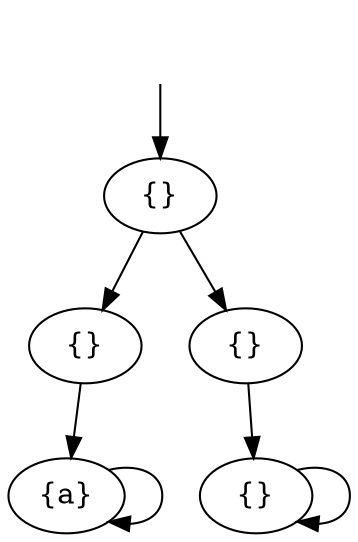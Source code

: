 digraph graphname {
        _init [style="invis"];
        _init -> s0[label=""];
        s0[label="{}"];
        s1[label="{}"];
        s2[label="{}"];
        s3[label="{a}"];
        s4[label="{}"];
        s0 -> s1 [label=""];
        s0 -> s2 [label=""];
        s1 -> s3 [label=""];
        s2 -> s4 [label=""];
        s4 -> s4 [label=""];
        s3 -> s3 [label=""];
}
